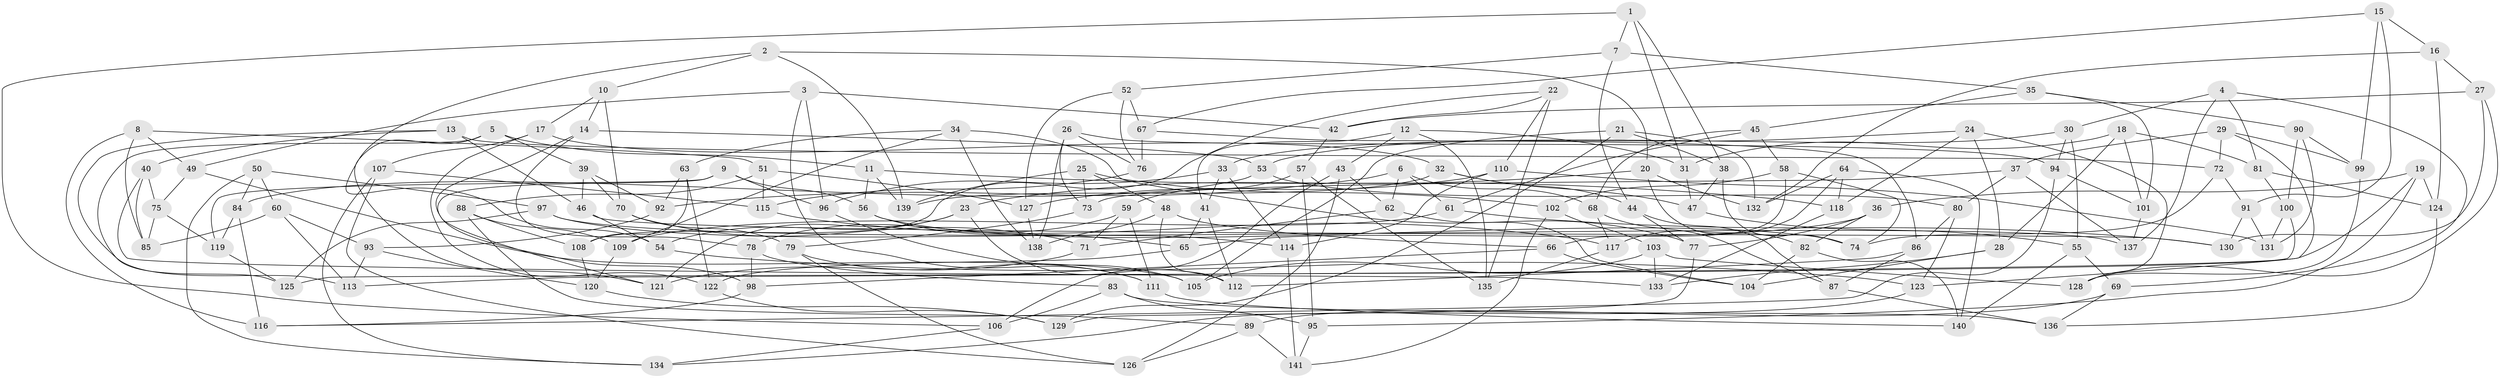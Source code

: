 // coarse degree distribution, {6: 0.5632183908045977, 4: 0.367816091954023, 5: 0.05747126436781609, 3: 0.011494252873563218}
// Generated by graph-tools (version 1.1) at 2025/42/03/06/25 10:42:25]
// undirected, 141 vertices, 282 edges
graph export_dot {
graph [start="1"]
  node [color=gray90,style=filled];
  1;
  2;
  3;
  4;
  5;
  6;
  7;
  8;
  9;
  10;
  11;
  12;
  13;
  14;
  15;
  16;
  17;
  18;
  19;
  20;
  21;
  22;
  23;
  24;
  25;
  26;
  27;
  28;
  29;
  30;
  31;
  32;
  33;
  34;
  35;
  36;
  37;
  38;
  39;
  40;
  41;
  42;
  43;
  44;
  45;
  46;
  47;
  48;
  49;
  50;
  51;
  52;
  53;
  54;
  55;
  56;
  57;
  58;
  59;
  60;
  61;
  62;
  63;
  64;
  65;
  66;
  67;
  68;
  69;
  70;
  71;
  72;
  73;
  74;
  75;
  76;
  77;
  78;
  79;
  80;
  81;
  82;
  83;
  84;
  85;
  86;
  87;
  88;
  89;
  90;
  91;
  92;
  93;
  94;
  95;
  96;
  97;
  98;
  99;
  100;
  101;
  102;
  103;
  104;
  105;
  106;
  107;
  108;
  109;
  110;
  111;
  112;
  113;
  114;
  115;
  116;
  117;
  118;
  119;
  120;
  121;
  122;
  123;
  124;
  125;
  126;
  127;
  128;
  129;
  130;
  131;
  132;
  133;
  134;
  135;
  136;
  137;
  138;
  139;
  140;
  141;
  1 -- 7;
  1 -- 31;
  1 -- 38;
  1 -- 106;
  2 -- 139;
  2 -- 54;
  2 -- 10;
  2 -- 20;
  3 -- 42;
  3 -- 111;
  3 -- 49;
  3 -- 96;
  4 -- 30;
  4 -- 81;
  4 -- 69;
  4 -- 137;
  5 -- 125;
  5 -- 39;
  5 -- 121;
  5 -- 11;
  6 -- 61;
  6 -- 62;
  6 -- 68;
  6 -- 92;
  7 -- 52;
  7 -- 35;
  7 -- 44;
  8 -- 116;
  8 -- 51;
  8 -- 49;
  8 -- 85;
  9 -- 56;
  9 -- 121;
  9 -- 96;
  9 -- 119;
  10 -- 70;
  10 -- 17;
  10 -- 14;
  11 -- 56;
  11 -- 118;
  11 -- 139;
  12 -- 135;
  12 -- 31;
  12 -- 41;
  12 -- 43;
  13 -- 113;
  13 -- 72;
  13 -- 46;
  13 -- 40;
  14 -- 98;
  14 -- 78;
  14 -- 53;
  15 -- 99;
  15 -- 67;
  15 -- 91;
  15 -- 16;
  16 -- 27;
  16 -- 124;
  16 -- 132;
  17 -- 32;
  17 -- 122;
  17 -- 107;
  18 -- 31;
  18 -- 28;
  18 -- 81;
  18 -- 101;
  19 -- 124;
  19 -- 113;
  19 -- 36;
  19 -- 95;
  20 -- 23;
  20 -- 132;
  20 -- 82;
  21 -- 129;
  21 -- 105;
  21 -- 132;
  21 -- 38;
  22 -- 108;
  22 -- 135;
  22 -- 110;
  22 -- 42;
  23 -- 54;
  23 -- 121;
  23 -- 112;
  24 -- 28;
  24 -- 118;
  24 -- 128;
  24 -- 33;
  25 -- 102;
  25 -- 139;
  25 -- 73;
  25 -- 48;
  26 -- 76;
  26 -- 94;
  26 -- 138;
  26 -- 73;
  27 -- 128;
  27 -- 42;
  27 -- 130;
  28 -- 104;
  28 -- 133;
  29 -- 123;
  29 -- 37;
  29 -- 99;
  29 -- 72;
  30 -- 53;
  30 -- 94;
  30 -- 55;
  31 -- 47;
  32 -- 47;
  32 -- 139;
  32 -- 44;
  33 -- 41;
  33 -- 96;
  33 -- 114;
  34 -- 138;
  34 -- 63;
  34 -- 77;
  34 -- 109;
  35 -- 45;
  35 -- 101;
  35 -- 90;
  36 -- 82;
  36 -- 65;
  36 -- 77;
  37 -- 137;
  37 -- 73;
  37 -- 80;
  38 -- 74;
  38 -- 47;
  39 -- 92;
  39 -- 70;
  39 -- 46;
  40 -- 133;
  40 -- 75;
  40 -- 85;
  41 -- 65;
  41 -- 112;
  42 -- 57;
  43 -- 106;
  43 -- 62;
  43 -- 126;
  44 -- 87;
  44 -- 77;
  45 -- 58;
  45 -- 68;
  45 -- 61;
  46 -- 54;
  46 -- 130;
  47 -- 55;
  48 -- 138;
  48 -- 112;
  48 -- 66;
  49 -- 105;
  49 -- 75;
  50 -- 84;
  50 -- 134;
  50 -- 60;
  50 -- 97;
  51 -- 88;
  51 -- 127;
  51 -- 115;
  52 -- 67;
  52 -- 76;
  52 -- 127;
  53 -- 80;
  53 -- 84;
  54 -- 123;
  55 -- 140;
  55 -- 69;
  56 -- 74;
  56 -- 65;
  57 -- 95;
  57 -- 59;
  57 -- 135;
  58 -- 74;
  58 -- 66;
  58 -- 102;
  59 -- 78;
  59 -- 111;
  59 -- 71;
  60 -- 85;
  60 -- 93;
  60 -- 113;
  61 -- 109;
  61 -- 130;
  62 -- 71;
  62 -- 104;
  63 -- 122;
  63 -- 108;
  63 -- 92;
  64 -- 140;
  64 -- 118;
  64 -- 132;
  64 -- 117;
  65 -- 122;
  66 -- 98;
  66 -- 104;
  67 -- 86;
  67 -- 76;
  68 -- 117;
  68 -- 87;
  69 -- 89;
  69 -- 136;
  70 -- 79;
  70 -- 71;
  71 -- 121;
  72 -- 91;
  72 -- 74;
  73 -- 79;
  75 -- 119;
  75 -- 85;
  76 -- 115;
  77 -- 129;
  78 -- 83;
  78 -- 98;
  79 -- 111;
  79 -- 126;
  80 -- 86;
  80 -- 123;
  81 -- 124;
  81 -- 100;
  82 -- 140;
  82 -- 104;
  83 -- 136;
  83 -- 106;
  83 -- 95;
  84 -- 119;
  84 -- 116;
  86 -- 112;
  86 -- 87;
  87 -- 136;
  88 -- 109;
  88 -- 89;
  88 -- 108;
  89 -- 141;
  89 -- 126;
  90 -- 131;
  90 -- 99;
  90 -- 100;
  91 -- 130;
  91 -- 131;
  92 -- 93;
  93 -- 120;
  93 -- 113;
  94 -- 116;
  94 -- 101;
  95 -- 141;
  96 -- 105;
  97 -- 137;
  97 -- 125;
  97 -- 114;
  98 -- 116;
  99 -- 128;
  100 -- 125;
  100 -- 131;
  101 -- 137;
  102 -- 103;
  102 -- 141;
  103 -- 105;
  103 -- 133;
  103 -- 128;
  106 -- 134;
  107 -- 115;
  107 -- 126;
  107 -- 134;
  108 -- 120;
  109 -- 120;
  110 -- 127;
  110 -- 114;
  110 -- 131;
  111 -- 140;
  114 -- 141;
  115 -- 117;
  117 -- 135;
  118 -- 133;
  119 -- 125;
  120 -- 129;
  122 -- 129;
  123 -- 134;
  124 -- 136;
  127 -- 138;
}
